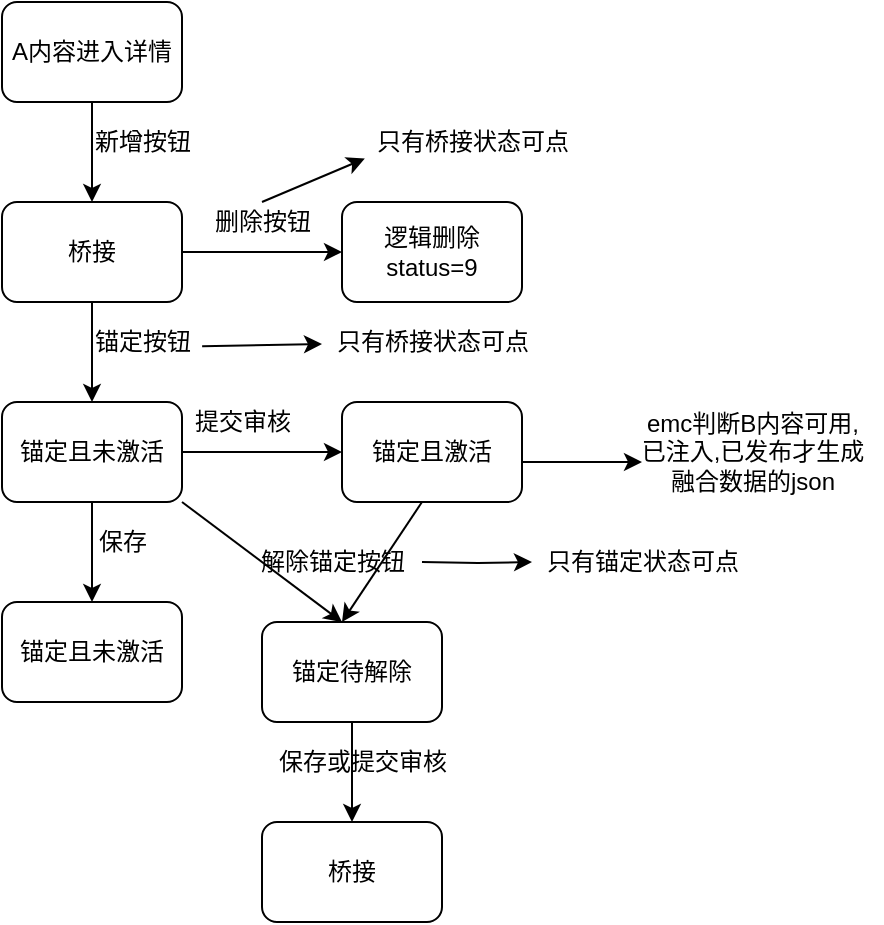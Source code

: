 <mxfile version="14.6.9" type="github">
  <diagram id="jfhB_eqaBbN24ZW56a9X" name="Page-1">
    <mxGraphModel dx="785" dy="518" grid="1" gridSize="10" guides="1" tooltips="1" connect="1" arrows="1" fold="1" page="1" pageScale="1" pageWidth="827" pageHeight="1169" math="0" shadow="0">
      <root>
        <mxCell id="0" />
        <mxCell id="1" parent="0" />
        <mxCell id="odyXfAEsgWvVZcT5EJoQ-5" value="" style="edgeStyle=orthogonalEdgeStyle;rounded=0;orthogonalLoop=1;jettySize=auto;html=1;" edge="1" parent="1" source="odyXfAEsgWvVZcT5EJoQ-3" target="odyXfAEsgWvVZcT5EJoQ-4">
          <mxGeometry relative="1" as="geometry" />
        </mxCell>
        <mxCell id="odyXfAEsgWvVZcT5EJoQ-3" value="A内容进入详情" style="rounded=1;whiteSpace=wrap;html=1;" vertex="1" parent="1">
          <mxGeometry x="340" y="80" width="90" height="50" as="geometry" />
        </mxCell>
        <mxCell id="odyXfAEsgWvVZcT5EJoQ-15" value="" style="edgeStyle=orthogonalEdgeStyle;rounded=0;orthogonalLoop=1;jettySize=auto;html=1;" edge="1" parent="1" source="odyXfAEsgWvVZcT5EJoQ-4" target="odyXfAEsgWvVZcT5EJoQ-14">
          <mxGeometry relative="1" as="geometry" />
        </mxCell>
        <mxCell id="odyXfAEsgWvVZcT5EJoQ-19" value="" style="edgeStyle=orthogonalEdgeStyle;rounded=0;orthogonalLoop=1;jettySize=auto;html=1;" edge="1" parent="1" source="odyXfAEsgWvVZcT5EJoQ-4" target="odyXfAEsgWvVZcT5EJoQ-18">
          <mxGeometry relative="1" as="geometry" />
        </mxCell>
        <mxCell id="odyXfAEsgWvVZcT5EJoQ-4" value="桥接" style="rounded=1;whiteSpace=wrap;html=1;" vertex="1" parent="1">
          <mxGeometry x="340" y="180" width="90" height="50" as="geometry" />
        </mxCell>
        <mxCell id="odyXfAEsgWvVZcT5EJoQ-6" value="新增按钮" style="text;html=1;align=center;verticalAlign=middle;resizable=0;points=[];autosize=1;strokeColor=none;" vertex="1" parent="1">
          <mxGeometry x="380" y="140" width="60" height="20" as="geometry" />
        </mxCell>
        <mxCell id="odyXfAEsgWvVZcT5EJoQ-31" value="" style="edgeStyle=orthogonalEdgeStyle;rounded=0;orthogonalLoop=1;jettySize=auto;html=1;" edge="1" parent="1" source="odyXfAEsgWvVZcT5EJoQ-14" target="odyXfAEsgWvVZcT5EJoQ-30">
          <mxGeometry relative="1" as="geometry" />
        </mxCell>
        <mxCell id="odyXfAEsgWvVZcT5EJoQ-36" value="" style="edgeStyle=orthogonalEdgeStyle;rounded=0;orthogonalLoop=1;jettySize=auto;html=1;" edge="1" parent="1" source="odyXfAEsgWvVZcT5EJoQ-14" target="odyXfAEsgWvVZcT5EJoQ-35">
          <mxGeometry relative="1" as="geometry" />
        </mxCell>
        <mxCell id="odyXfAEsgWvVZcT5EJoQ-14" value="锚定且未激活" style="rounded=1;whiteSpace=wrap;html=1;" vertex="1" parent="1">
          <mxGeometry x="340" y="280" width="90" height="50" as="geometry" />
        </mxCell>
        <mxCell id="odyXfAEsgWvVZcT5EJoQ-18" value="逻辑删除status=9" style="rounded=1;whiteSpace=wrap;html=1;" vertex="1" parent="1">
          <mxGeometry x="510" y="180" width="90" height="50" as="geometry" />
        </mxCell>
        <mxCell id="odyXfAEsgWvVZcT5EJoQ-20" value="删除按钮" style="text;html=1;align=center;verticalAlign=middle;resizable=0;points=[];autosize=1;strokeColor=none;" vertex="1" parent="1">
          <mxGeometry x="440" y="180" width="60" height="20" as="geometry" />
        </mxCell>
        <mxCell id="odyXfAEsgWvVZcT5EJoQ-21" value="锚定按钮" style="text;html=1;align=center;verticalAlign=middle;resizable=0;points=[];autosize=1;strokeColor=none;" vertex="1" parent="1">
          <mxGeometry x="380" y="240" width="60" height="20" as="geometry" />
        </mxCell>
        <mxCell id="odyXfAEsgWvVZcT5EJoQ-22" value="" style="endArrow=classic;html=1;entryX=0.013;entryY=0.914;entryDx=0;entryDy=0;entryPerimeter=0;" edge="1" parent="1" target="odyXfAEsgWvVZcT5EJoQ-25">
          <mxGeometry width="50" height="50" relative="1" as="geometry">
            <mxPoint x="470" y="180" as="sourcePoint" />
            <mxPoint x="520" y="130" as="targetPoint" />
          </mxGeometry>
        </mxCell>
        <mxCell id="odyXfAEsgWvVZcT5EJoQ-25" value="只有桥接状态可点" style="text;html=1;align=center;verticalAlign=middle;resizable=0;points=[];autosize=1;strokeColor=none;" vertex="1" parent="1">
          <mxGeometry x="520" y="140" width="110" height="20" as="geometry" />
        </mxCell>
        <mxCell id="odyXfAEsgWvVZcT5EJoQ-27" value="" style="endArrow=classic;html=1;exitX=1.001;exitY=0.605;exitDx=0;exitDy=0;exitPerimeter=0;" edge="1" parent="1" source="odyXfAEsgWvVZcT5EJoQ-21" target="odyXfAEsgWvVZcT5EJoQ-28">
          <mxGeometry width="50" height="50" relative="1" as="geometry">
            <mxPoint x="480" y="310" as="sourcePoint" />
            <mxPoint x="497" y="255" as="targetPoint" />
          </mxGeometry>
        </mxCell>
        <mxCell id="odyXfAEsgWvVZcT5EJoQ-28" value="只有桥接状态可点" style="text;html=1;align=center;verticalAlign=middle;resizable=0;points=[];autosize=1;strokeColor=none;" vertex="1" parent="1">
          <mxGeometry x="500" y="240" width="110" height="20" as="geometry" />
        </mxCell>
        <mxCell id="odyXfAEsgWvVZcT5EJoQ-30" value="锚定且激活" style="rounded=1;whiteSpace=wrap;html=1;" vertex="1" parent="1">
          <mxGeometry x="510" y="280" width="90" height="50" as="geometry" />
        </mxCell>
        <mxCell id="odyXfAEsgWvVZcT5EJoQ-32" value="提交审核" style="text;html=1;align=center;verticalAlign=middle;resizable=0;points=[];autosize=1;strokeColor=none;" vertex="1" parent="1">
          <mxGeometry x="430" y="280" width="60" height="20" as="geometry" />
        </mxCell>
        <mxCell id="odyXfAEsgWvVZcT5EJoQ-33" value="" style="endArrow=classic;html=1;" edge="1" parent="1">
          <mxGeometry width="50" height="50" relative="1" as="geometry">
            <mxPoint x="600" y="310" as="sourcePoint" />
            <mxPoint x="660" y="310" as="targetPoint" />
          </mxGeometry>
        </mxCell>
        <mxCell id="odyXfAEsgWvVZcT5EJoQ-34" value="emc判断B内容可用,&lt;br&gt;已注入,已发布才生成&lt;br&gt;融合数据的json" style="text;html=1;align=center;verticalAlign=middle;resizable=0;points=[];autosize=1;strokeColor=none;" vertex="1" parent="1">
          <mxGeometry x="650" y="280" width="130" height="50" as="geometry" />
        </mxCell>
        <mxCell id="odyXfAEsgWvVZcT5EJoQ-35" value="锚定且未激活" style="rounded=1;whiteSpace=wrap;html=1;" vertex="1" parent="1">
          <mxGeometry x="340" y="380" width="90" height="50" as="geometry" />
        </mxCell>
        <mxCell id="odyXfAEsgWvVZcT5EJoQ-37" value="保存" style="text;html=1;align=center;verticalAlign=middle;resizable=0;points=[];autosize=1;strokeColor=none;" vertex="1" parent="1">
          <mxGeometry x="380" y="340" width="40" height="20" as="geometry" />
        </mxCell>
        <mxCell id="odyXfAEsgWvVZcT5EJoQ-39" value="" style="endArrow=classic;html=1;" edge="1" parent="1">
          <mxGeometry width="50" height="50" relative="1" as="geometry">
            <mxPoint x="430" y="330" as="sourcePoint" />
            <mxPoint x="510" y="390" as="targetPoint" />
          </mxGeometry>
        </mxCell>
        <mxCell id="odyXfAEsgWvVZcT5EJoQ-40" value="" style="endArrow=classic;html=1;" edge="1" parent="1">
          <mxGeometry width="50" height="50" relative="1" as="geometry">
            <mxPoint x="550" y="330" as="sourcePoint" />
            <mxPoint x="510" y="390" as="targetPoint" />
          </mxGeometry>
        </mxCell>
        <mxCell id="odyXfAEsgWvVZcT5EJoQ-44" value="" style="edgeStyle=orthogonalEdgeStyle;rounded=0;orthogonalLoop=1;jettySize=auto;html=1;" edge="1" parent="1" source="odyXfAEsgWvVZcT5EJoQ-41" target="odyXfAEsgWvVZcT5EJoQ-43">
          <mxGeometry relative="1" as="geometry" />
        </mxCell>
        <mxCell id="odyXfAEsgWvVZcT5EJoQ-41" value="锚定待解除" style="rounded=1;whiteSpace=wrap;html=1;" vertex="1" parent="1">
          <mxGeometry x="470" y="390" width="90" height="50" as="geometry" />
        </mxCell>
        <mxCell id="odyXfAEsgWvVZcT5EJoQ-42" value="解除锚定按钮" style="text;html=1;align=center;verticalAlign=middle;resizable=0;points=[];autosize=1;strokeColor=none;" vertex="1" parent="1">
          <mxGeometry x="460" y="350" width="90" height="20" as="geometry" />
        </mxCell>
        <mxCell id="odyXfAEsgWvVZcT5EJoQ-43" value="桥接" style="rounded=1;whiteSpace=wrap;html=1;" vertex="1" parent="1">
          <mxGeometry x="470" y="490" width="90" height="50" as="geometry" />
        </mxCell>
        <mxCell id="odyXfAEsgWvVZcT5EJoQ-47" value="" style="edgeStyle=orthogonalEdgeStyle;rounded=0;orthogonalLoop=1;jettySize=auto;html=1;" edge="1" parent="1" target="odyXfAEsgWvVZcT5EJoQ-46">
          <mxGeometry relative="1" as="geometry">
            <mxPoint x="550" y="360" as="sourcePoint" />
          </mxGeometry>
        </mxCell>
        <mxCell id="odyXfAEsgWvVZcT5EJoQ-45" value="保存或提交审核" style="text;html=1;align=center;verticalAlign=middle;resizable=0;points=[];autosize=1;strokeColor=none;" vertex="1" parent="1">
          <mxGeometry x="470" y="450" width="100" height="20" as="geometry" />
        </mxCell>
        <mxCell id="odyXfAEsgWvVZcT5EJoQ-46" value="只有锚定状态可点" style="text;html=1;align=center;verticalAlign=middle;resizable=0;points=[];autosize=1;strokeColor=none;" vertex="1" parent="1">
          <mxGeometry x="605" y="350" width="110" height="20" as="geometry" />
        </mxCell>
      </root>
    </mxGraphModel>
  </diagram>
</mxfile>
